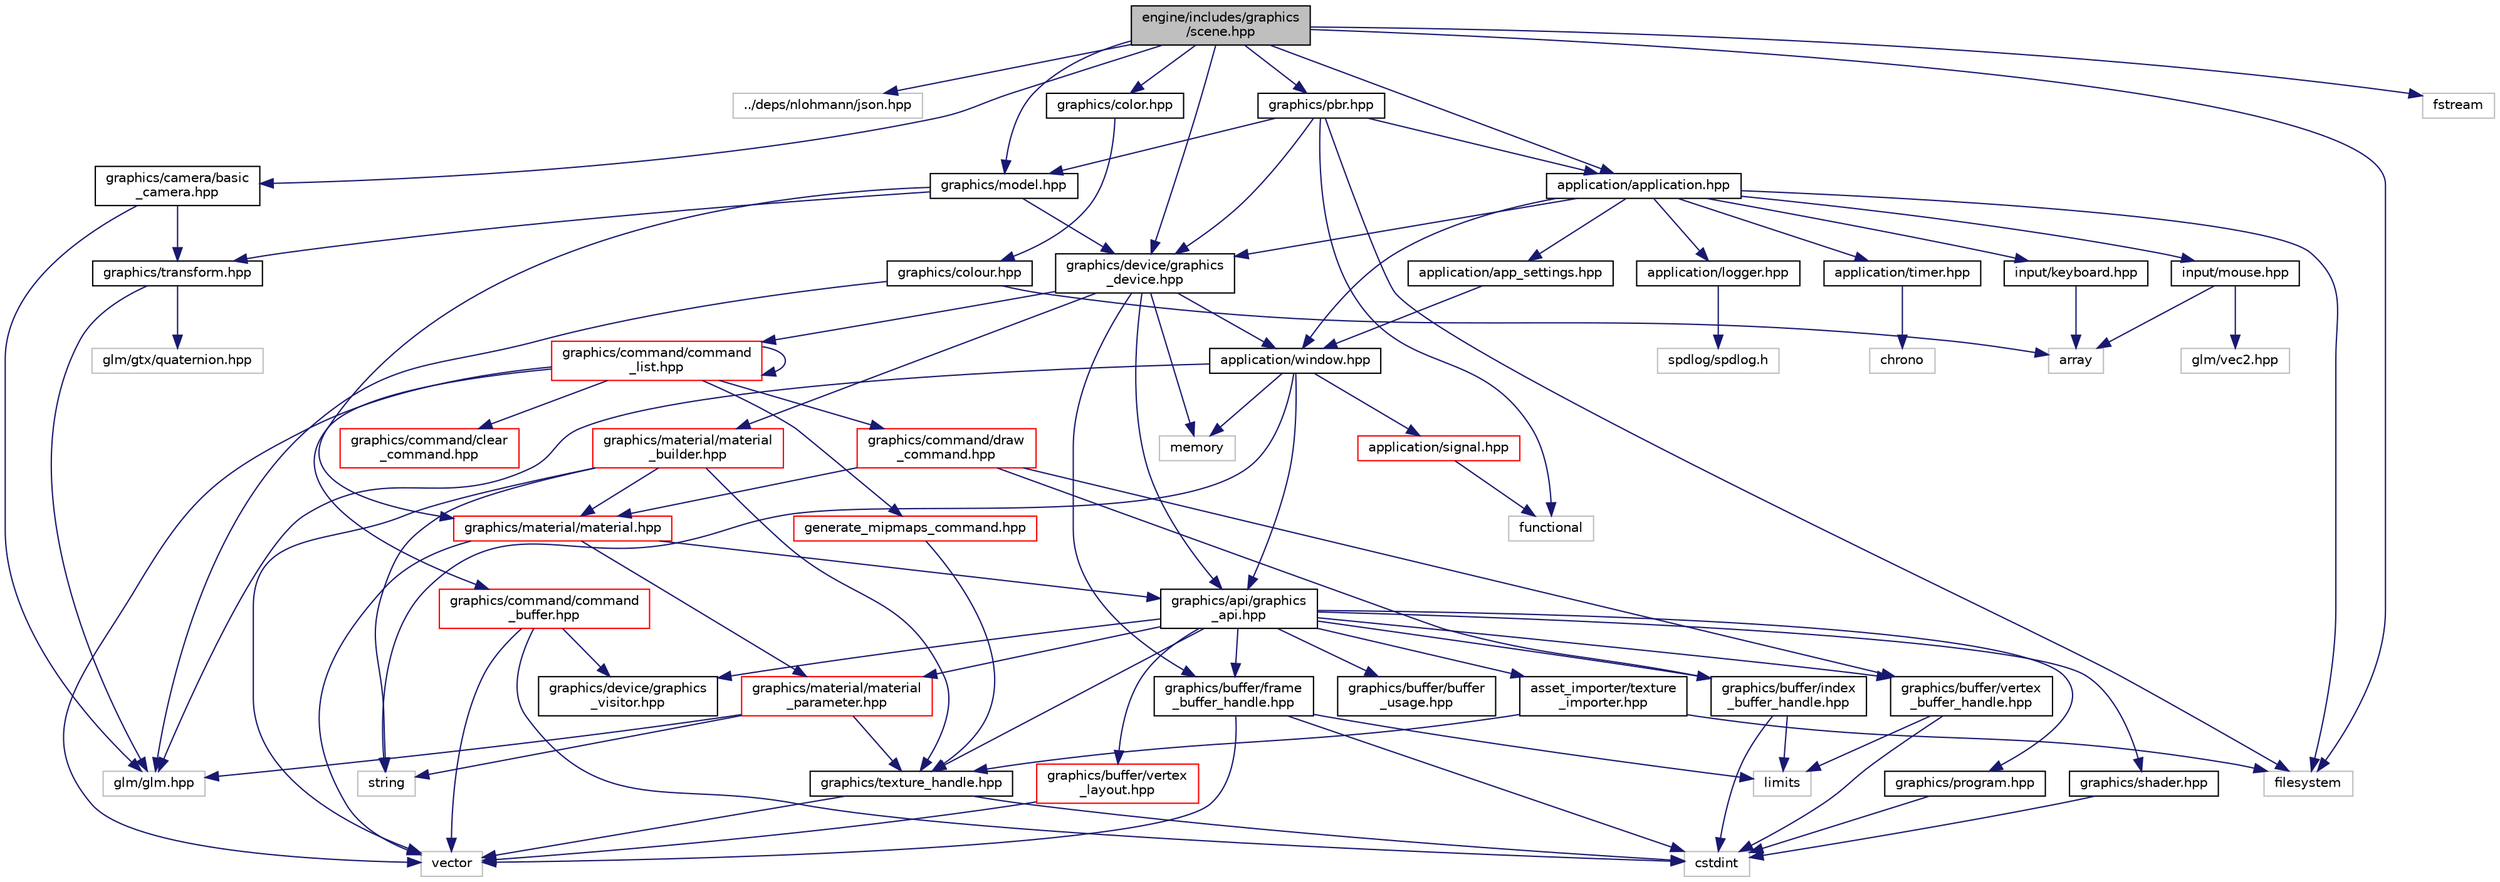 digraph "engine/includes/graphics/scene.hpp"
{
 // LATEX_PDF_SIZE
  edge [fontname="Helvetica",fontsize="10",labelfontname="Helvetica",labelfontsize="10"];
  node [fontname="Helvetica",fontsize="10",shape=record];
  Node0 [label="engine/includes/graphics\l/scene.hpp",height=0.2,width=0.4,color="black", fillcolor="grey75", style="filled", fontcolor="black",tooltip=" "];
  Node0 -> Node1 [color="midnightblue",fontsize="10",style="solid",fontname="Helvetica"];
  Node1 [label="../deps/nlohmann/json.hpp",height=0.2,width=0.4,color="grey75", fillcolor="white", style="filled",tooltip=" "];
  Node0 -> Node2 [color="midnightblue",fontsize="10",style="solid",fontname="Helvetica"];
  Node2 [label="application/application.hpp",height=0.2,width=0.4,color="black", fillcolor="white", style="filled",URL="$application_8hpp.html",tooltip=" "];
  Node2 -> Node3 [color="midnightblue",fontsize="10",style="solid",fontname="Helvetica"];
  Node3 [label="application/app_settings.hpp",height=0.2,width=0.4,color="black", fillcolor="white", style="filled",URL="$app__settings_8hpp.html",tooltip=" "];
  Node3 -> Node4 [color="midnightblue",fontsize="10",style="solid",fontname="Helvetica"];
  Node4 [label="application/window.hpp",height=0.2,width=0.4,color="black", fillcolor="white", style="filled",URL="$window_8hpp.html",tooltip=" "];
  Node4 -> Node5 [color="midnightblue",fontsize="10",style="solid",fontname="Helvetica"];
  Node5 [label="graphics/api/graphics\l_api.hpp",height=0.2,width=0.4,color="black", fillcolor="white", style="filled",URL="$graphics__api_8hpp.html",tooltip=" "];
  Node5 -> Node6 [color="midnightblue",fontsize="10",style="solid",fontname="Helvetica"];
  Node6 [label="graphics/buffer/frame\l_buffer_handle.hpp",height=0.2,width=0.4,color="black", fillcolor="white", style="filled",URL="$frame__buffer__handle_8hpp.html",tooltip=" "];
  Node6 -> Node7 [color="midnightblue",fontsize="10",style="solid",fontname="Helvetica"];
  Node7 [label="cstdint",height=0.2,width=0.4,color="grey75", fillcolor="white", style="filled",tooltip=" "];
  Node6 -> Node8 [color="midnightblue",fontsize="10",style="solid",fontname="Helvetica"];
  Node8 [label="limits",height=0.2,width=0.4,color="grey75", fillcolor="white", style="filled",tooltip=" "];
  Node6 -> Node9 [color="midnightblue",fontsize="10",style="solid",fontname="Helvetica"];
  Node9 [label="vector",height=0.2,width=0.4,color="grey75", fillcolor="white", style="filled",tooltip=" "];
  Node5 -> Node10 [color="midnightblue",fontsize="10",style="solid",fontname="Helvetica"];
  Node10 [label="graphics/material/material\l_parameter.hpp",height=0.2,width=0.4,color="red", fillcolor="white", style="filled",URL="$material__parameter_8hpp.html",tooltip=" "];
  Node10 -> Node11 [color="midnightblue",fontsize="10",style="solid",fontname="Helvetica"];
  Node11 [label="glm/glm.hpp",height=0.2,width=0.4,color="grey75", fillcolor="white", style="filled",tooltip=" "];
  Node10 -> Node12 [color="midnightblue",fontsize="10",style="solid",fontname="Helvetica"];
  Node12 [label="graphics/texture_handle.hpp",height=0.2,width=0.4,color="black", fillcolor="white", style="filled",URL="$texture__handle_8hpp.html",tooltip=" "];
  Node12 -> Node7 [color="midnightblue",fontsize="10",style="solid",fontname="Helvetica"];
  Node12 -> Node9 [color="midnightblue",fontsize="10",style="solid",fontname="Helvetica"];
  Node10 -> Node13 [color="midnightblue",fontsize="10",style="solid",fontname="Helvetica"];
  Node13 [label="string",height=0.2,width=0.4,color="grey75", fillcolor="white", style="filled",tooltip=" "];
  Node5 -> Node15 [color="midnightblue",fontsize="10",style="solid",fontname="Helvetica"];
  Node15 [label="asset_importer/texture\l_importer.hpp",height=0.2,width=0.4,color="black", fillcolor="white", style="filled",URL="$texture__importer_8hpp.html",tooltip=" "];
  Node15 -> Node16 [color="midnightblue",fontsize="10",style="solid",fontname="Helvetica"];
  Node16 [label="filesystem",height=0.2,width=0.4,color="grey75", fillcolor="white", style="filled",tooltip=" "];
  Node15 -> Node12 [color="midnightblue",fontsize="10",style="solid",fontname="Helvetica"];
  Node5 -> Node17 [color="midnightblue",fontsize="10",style="solid",fontname="Helvetica"];
  Node17 [label="graphics/buffer/buffer\l_usage.hpp",height=0.2,width=0.4,color="black", fillcolor="white", style="filled",URL="$buffer__usage_8hpp.html",tooltip=" "];
  Node5 -> Node18 [color="midnightblue",fontsize="10",style="solid",fontname="Helvetica"];
  Node18 [label="graphics/buffer/index\l_buffer_handle.hpp",height=0.2,width=0.4,color="black", fillcolor="white", style="filled",URL="$index__buffer__handle_8hpp.html",tooltip=" "];
  Node18 -> Node7 [color="midnightblue",fontsize="10",style="solid",fontname="Helvetica"];
  Node18 -> Node8 [color="midnightblue",fontsize="10",style="solid",fontname="Helvetica"];
  Node5 -> Node19 [color="midnightblue",fontsize="10",style="solid",fontname="Helvetica"];
  Node19 [label="graphics/buffer/vertex\l_buffer_handle.hpp",height=0.2,width=0.4,color="black", fillcolor="white", style="filled",URL="$vertex__buffer__handle_8hpp.html",tooltip=" "];
  Node19 -> Node7 [color="midnightblue",fontsize="10",style="solid",fontname="Helvetica"];
  Node19 -> Node8 [color="midnightblue",fontsize="10",style="solid",fontname="Helvetica"];
  Node5 -> Node20 [color="midnightblue",fontsize="10",style="solid",fontname="Helvetica"];
  Node20 [label="graphics/buffer/vertex\l_layout.hpp",height=0.2,width=0.4,color="red", fillcolor="white", style="filled",URL="$vertex__layout_8hpp.html",tooltip=" "];
  Node20 -> Node9 [color="midnightblue",fontsize="10",style="solid",fontname="Helvetica"];
  Node5 -> Node25 [color="midnightblue",fontsize="10",style="solid",fontname="Helvetica"];
  Node25 [label="graphics/device/graphics\l_visitor.hpp",height=0.2,width=0.4,color="black", fillcolor="white", style="filled",URL="$graphics__visitor_8hpp.html",tooltip=" "];
  Node5 -> Node26 [color="midnightblue",fontsize="10",style="solid",fontname="Helvetica"];
  Node26 [label="graphics/program.hpp",height=0.2,width=0.4,color="black", fillcolor="white", style="filled",URL="$program_8hpp.html",tooltip=" "];
  Node26 -> Node7 [color="midnightblue",fontsize="10",style="solid",fontname="Helvetica"];
  Node5 -> Node27 [color="midnightblue",fontsize="10",style="solid",fontname="Helvetica"];
  Node27 [label="graphics/shader.hpp",height=0.2,width=0.4,color="black", fillcolor="white", style="filled",URL="$shader_8hpp.html",tooltip=" "];
  Node27 -> Node7 [color="midnightblue",fontsize="10",style="solid",fontname="Helvetica"];
  Node5 -> Node12 [color="midnightblue",fontsize="10",style="solid",fontname="Helvetica"];
  Node4 -> Node28 [color="midnightblue",fontsize="10",style="solid",fontname="Helvetica"];
  Node28 [label="application/signal.hpp",height=0.2,width=0.4,color="red", fillcolor="white", style="filled",URL="$signal_8hpp.html",tooltip=" "];
  Node28 -> Node29 [color="midnightblue",fontsize="10",style="solid",fontname="Helvetica"];
  Node29 [label="functional",height=0.2,width=0.4,color="grey75", fillcolor="white", style="filled",tooltip=" "];
  Node4 -> Node11 [color="midnightblue",fontsize="10",style="solid",fontname="Helvetica"];
  Node4 -> Node32 [color="midnightblue",fontsize="10",style="solid",fontname="Helvetica"];
  Node32 [label="memory",height=0.2,width=0.4,color="grey75", fillcolor="white", style="filled",tooltip=" "];
  Node4 -> Node13 [color="midnightblue",fontsize="10",style="solid",fontname="Helvetica"];
  Node2 -> Node33 [color="midnightblue",fontsize="10",style="solid",fontname="Helvetica"];
  Node33 [label="application/logger.hpp",height=0.2,width=0.4,color="black", fillcolor="white", style="filled",URL="$logger_8hpp.html",tooltip=" "];
  Node33 -> Node34 [color="midnightblue",fontsize="10",style="solid",fontname="Helvetica"];
  Node34 [label="spdlog/spdlog.h",height=0.2,width=0.4,color="grey75", fillcolor="white", style="filled",tooltip=" "];
  Node2 -> Node35 [color="midnightblue",fontsize="10",style="solid",fontname="Helvetica"];
  Node35 [label="application/timer.hpp",height=0.2,width=0.4,color="black", fillcolor="white", style="filled",URL="$timer_8hpp.html",tooltip=" "];
  Node35 -> Node36 [color="midnightblue",fontsize="10",style="solid",fontname="Helvetica"];
  Node36 [label="chrono",height=0.2,width=0.4,color="grey75", fillcolor="white", style="filled",tooltip=" "];
  Node2 -> Node4 [color="midnightblue",fontsize="10",style="solid",fontname="Helvetica"];
  Node2 -> Node16 [color="midnightblue",fontsize="10",style="solid",fontname="Helvetica"];
  Node2 -> Node37 [color="midnightblue",fontsize="10",style="solid",fontname="Helvetica"];
  Node37 [label="graphics/device/graphics\l_device.hpp",height=0.2,width=0.4,color="black", fillcolor="white", style="filled",URL="$graphics__device_8hpp.html",tooltip=" "];
  Node37 -> Node4 [color="midnightblue",fontsize="10",style="solid",fontname="Helvetica"];
  Node37 -> Node5 [color="midnightblue",fontsize="10",style="solid",fontname="Helvetica"];
  Node37 -> Node6 [color="midnightblue",fontsize="10",style="solid",fontname="Helvetica"];
  Node37 -> Node38 [color="midnightblue",fontsize="10",style="solid",fontname="Helvetica"];
  Node38 [label="graphics/command/command\l_list.hpp",height=0.2,width=0.4,color="red", fillcolor="white", style="filled",URL="$command__list_8hpp.html",tooltip=" "];
  Node38 -> Node39 [color="midnightblue",fontsize="10",style="solid",fontname="Helvetica"];
  Node39 [label="generate_mipmaps_command.hpp",height=0.2,width=0.4,color="red", fillcolor="white", style="filled",URL="$generate__mipmaps__command_8hpp.html",tooltip=" "];
  Node39 -> Node12 [color="midnightblue",fontsize="10",style="solid",fontname="Helvetica"];
  Node38 -> Node41 [color="midnightblue",fontsize="10",style="solid",fontname="Helvetica"];
  Node41 [label="graphics/command/clear\l_command.hpp",height=0.2,width=0.4,color="red", fillcolor="white", style="filled",URL="$clear__command_8hpp.html",tooltip=" "];
  Node38 -> Node43 [color="midnightblue",fontsize="10",style="solid",fontname="Helvetica"];
  Node43 [label="graphics/command/command\l_buffer.hpp",height=0.2,width=0.4,color="red", fillcolor="white", style="filled",URL="$command__buffer_8hpp.html",tooltip=" "];
  Node43 -> Node7 [color="midnightblue",fontsize="10",style="solid",fontname="Helvetica"];
  Node43 -> Node25 [color="midnightblue",fontsize="10",style="solid",fontname="Helvetica"];
  Node43 -> Node9 [color="midnightblue",fontsize="10",style="solid",fontname="Helvetica"];
  Node38 -> Node38 [color="midnightblue",fontsize="10",style="solid",fontname="Helvetica"];
  Node38 -> Node45 [color="midnightblue",fontsize="10",style="solid",fontname="Helvetica"];
  Node45 [label="graphics/command/draw\l_command.hpp",height=0.2,width=0.4,color="red", fillcolor="white", style="filled",URL="$draw__command_8hpp.html",tooltip=" "];
  Node45 -> Node18 [color="midnightblue",fontsize="10",style="solid",fontname="Helvetica"];
  Node45 -> Node19 [color="midnightblue",fontsize="10",style="solid",fontname="Helvetica"];
  Node45 -> Node46 [color="midnightblue",fontsize="10",style="solid",fontname="Helvetica"];
  Node46 [label="graphics/material/material.hpp",height=0.2,width=0.4,color="red", fillcolor="white", style="filled",URL="$material_8hpp.html",tooltip=" "];
  Node46 -> Node5 [color="midnightblue",fontsize="10",style="solid",fontname="Helvetica"];
  Node46 -> Node10 [color="midnightblue",fontsize="10",style="solid",fontname="Helvetica"];
  Node46 -> Node9 [color="midnightblue",fontsize="10",style="solid",fontname="Helvetica"];
  Node38 -> Node9 [color="midnightblue",fontsize="10",style="solid",fontname="Helvetica"];
  Node37 -> Node55 [color="midnightblue",fontsize="10",style="solid",fontname="Helvetica"];
  Node55 [label="graphics/material/material\l_builder.hpp",height=0.2,width=0.4,color="red", fillcolor="white", style="filled",URL="$material__builder_8hpp.html",tooltip=" "];
  Node55 -> Node46 [color="midnightblue",fontsize="10",style="solid",fontname="Helvetica"];
  Node55 -> Node12 [color="midnightblue",fontsize="10",style="solid",fontname="Helvetica"];
  Node55 -> Node13 [color="midnightblue",fontsize="10",style="solid",fontname="Helvetica"];
  Node55 -> Node9 [color="midnightblue",fontsize="10",style="solid",fontname="Helvetica"];
  Node37 -> Node32 [color="midnightblue",fontsize="10",style="solid",fontname="Helvetica"];
  Node2 -> Node57 [color="midnightblue",fontsize="10",style="solid",fontname="Helvetica"];
  Node57 [label="input/keyboard.hpp",height=0.2,width=0.4,color="black", fillcolor="white", style="filled",URL="$keyboard_8hpp.html",tooltip=" "];
  Node57 -> Node58 [color="midnightblue",fontsize="10",style="solid",fontname="Helvetica"];
  Node58 [label="array",height=0.2,width=0.4,color="grey75", fillcolor="white", style="filled",tooltip=" "];
  Node2 -> Node59 [color="midnightblue",fontsize="10",style="solid",fontname="Helvetica"];
  Node59 [label="input/mouse.hpp",height=0.2,width=0.4,color="black", fillcolor="white", style="filled",URL="$mouse_8hpp.html",tooltip=" "];
  Node59 -> Node58 [color="midnightblue",fontsize="10",style="solid",fontname="Helvetica"];
  Node59 -> Node60 [color="midnightblue",fontsize="10",style="solid",fontname="Helvetica"];
  Node60 [label="glm/vec2.hpp",height=0.2,width=0.4,color="grey75", fillcolor="white", style="filled",tooltip=" "];
  Node0 -> Node16 [color="midnightblue",fontsize="10",style="solid",fontname="Helvetica"];
  Node0 -> Node61 [color="midnightblue",fontsize="10",style="solid",fontname="Helvetica"];
  Node61 [label="fstream",height=0.2,width=0.4,color="grey75", fillcolor="white", style="filled",tooltip=" "];
  Node0 -> Node62 [color="midnightblue",fontsize="10",style="solid",fontname="Helvetica"];
  Node62 [label="graphics/camera/basic\l_camera.hpp",height=0.2,width=0.4,color="black", fillcolor="white", style="filled",URL="$basic__camera_8hpp.html",tooltip=" "];
  Node62 -> Node11 [color="midnightblue",fontsize="10",style="solid",fontname="Helvetica"];
  Node62 -> Node63 [color="midnightblue",fontsize="10",style="solid",fontname="Helvetica"];
  Node63 [label="graphics/transform.hpp",height=0.2,width=0.4,color="black", fillcolor="white", style="filled",URL="$transform_8hpp.html",tooltip=" "];
  Node63 -> Node11 [color="midnightblue",fontsize="10",style="solid",fontname="Helvetica"];
  Node63 -> Node64 [color="midnightblue",fontsize="10",style="solid",fontname="Helvetica"];
  Node64 [label="glm/gtx/quaternion.hpp",height=0.2,width=0.4,color="grey75", fillcolor="white", style="filled",tooltip=" "];
  Node0 -> Node65 [color="midnightblue",fontsize="10",style="solid",fontname="Helvetica"];
  Node65 [label="graphics/color.hpp",height=0.2,width=0.4,color="black", fillcolor="white", style="filled",URL="$color_8hpp.html",tooltip=" "];
  Node65 -> Node66 [color="midnightblue",fontsize="10",style="solid",fontname="Helvetica"];
  Node66 [label="graphics/colour.hpp",height=0.2,width=0.4,color="black", fillcolor="white", style="filled",URL="$colour_8hpp.html",tooltip=" "];
  Node66 -> Node58 [color="midnightblue",fontsize="10",style="solid",fontname="Helvetica"];
  Node66 -> Node11 [color="midnightblue",fontsize="10",style="solid",fontname="Helvetica"];
  Node0 -> Node37 [color="midnightblue",fontsize="10",style="solid",fontname="Helvetica"];
  Node0 -> Node67 [color="midnightblue",fontsize="10",style="solid",fontname="Helvetica"];
  Node67 [label="graphics/model.hpp",height=0.2,width=0.4,color="black", fillcolor="white", style="filled",URL="$model_8hpp.html",tooltip=" "];
  Node67 -> Node37 [color="midnightblue",fontsize="10",style="solid",fontname="Helvetica"];
  Node67 -> Node46 [color="midnightblue",fontsize="10",style="solid",fontname="Helvetica"];
  Node67 -> Node63 [color="midnightblue",fontsize="10",style="solid",fontname="Helvetica"];
  Node0 -> Node68 [color="midnightblue",fontsize="10",style="solid",fontname="Helvetica"];
  Node68 [label="graphics/pbr.hpp",height=0.2,width=0.4,color="black", fillcolor="white", style="filled",URL="$pbr_8hpp.html",tooltip=" "];
  Node68 -> Node2 [color="midnightblue",fontsize="10",style="solid",fontname="Helvetica"];
  Node68 -> Node16 [color="midnightblue",fontsize="10",style="solid",fontname="Helvetica"];
  Node68 -> Node29 [color="midnightblue",fontsize="10",style="solid",fontname="Helvetica"];
  Node68 -> Node37 [color="midnightblue",fontsize="10",style="solid",fontname="Helvetica"];
  Node68 -> Node67 [color="midnightblue",fontsize="10",style="solid",fontname="Helvetica"];
}
